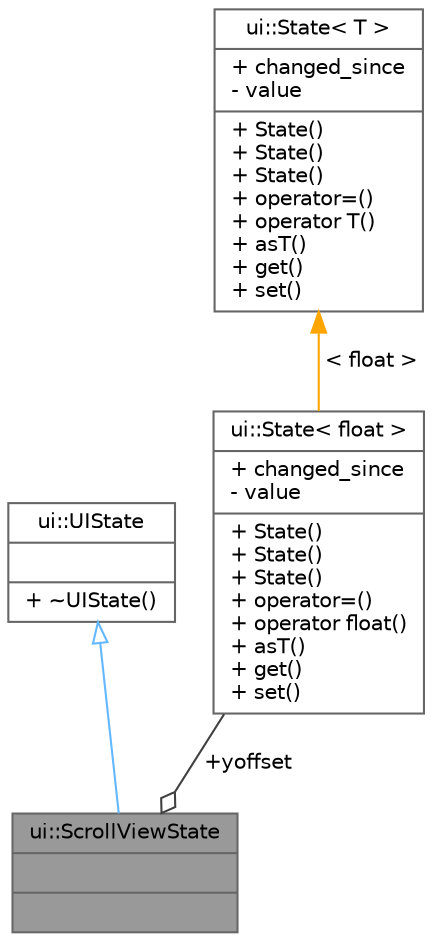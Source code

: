digraph "ui::ScrollViewState"
{
 // LATEX_PDF_SIZE
  bgcolor="transparent";
  edge [fontname=Helvetica,fontsize=10,labelfontname=Helvetica,labelfontsize=10];
  node [fontname=Helvetica,fontsize=10,shape=box,height=0.2,width=0.4];
  Node1 [shape=record,label="{ui::ScrollViewState\n||}",height=0.2,width=0.4,color="gray40", fillcolor="grey60", style="filled", fontcolor="black",tooltip=" "];
  Node2 -> Node1 [dir="back",color="steelblue1",style="solid",arrowtail="onormal"];
  Node2 [shape=record,label="{ui::UIState\n||+ ~UIState()\l}",height=0.2,width=0.4,color="gray40", fillcolor="white", style="filled",URL="$d4/d81/structui_1_1_u_i_state.html",tooltip=" "];
  Node3 -> Node1 [color="grey25",style="solid",label=" +yoffset" ,arrowhead="odiamond"];
  Node3 [shape=record,label="{ui::State\< float \>\n|+ changed_since\l- value\l|+ State()\l+ State()\l+ State()\l+ operator=()\l+ operator float()\l+ asT()\l+ get()\l+ set()\l}",height=0.2,width=0.4,color="gray40", fillcolor="white", style="filled",URL="$df/d19/structui_1_1_state.html",tooltip=" "];
  Node4 -> Node3 [dir="back",color="orange",style="solid",label=" \< float \>" ];
  Node4 [shape=record,label="{ui::State\< T \>\n|+ changed_since\l- value\l|+ State()\l+ State()\l+ State()\l+ operator=()\l+ operator T()\l+ asT()\l+ get()\l+ set()\l}",height=0.2,width=0.4,color="gray40", fillcolor="white", style="filled",URL="$df/d19/structui_1_1_state.html",tooltip=" "];
}
